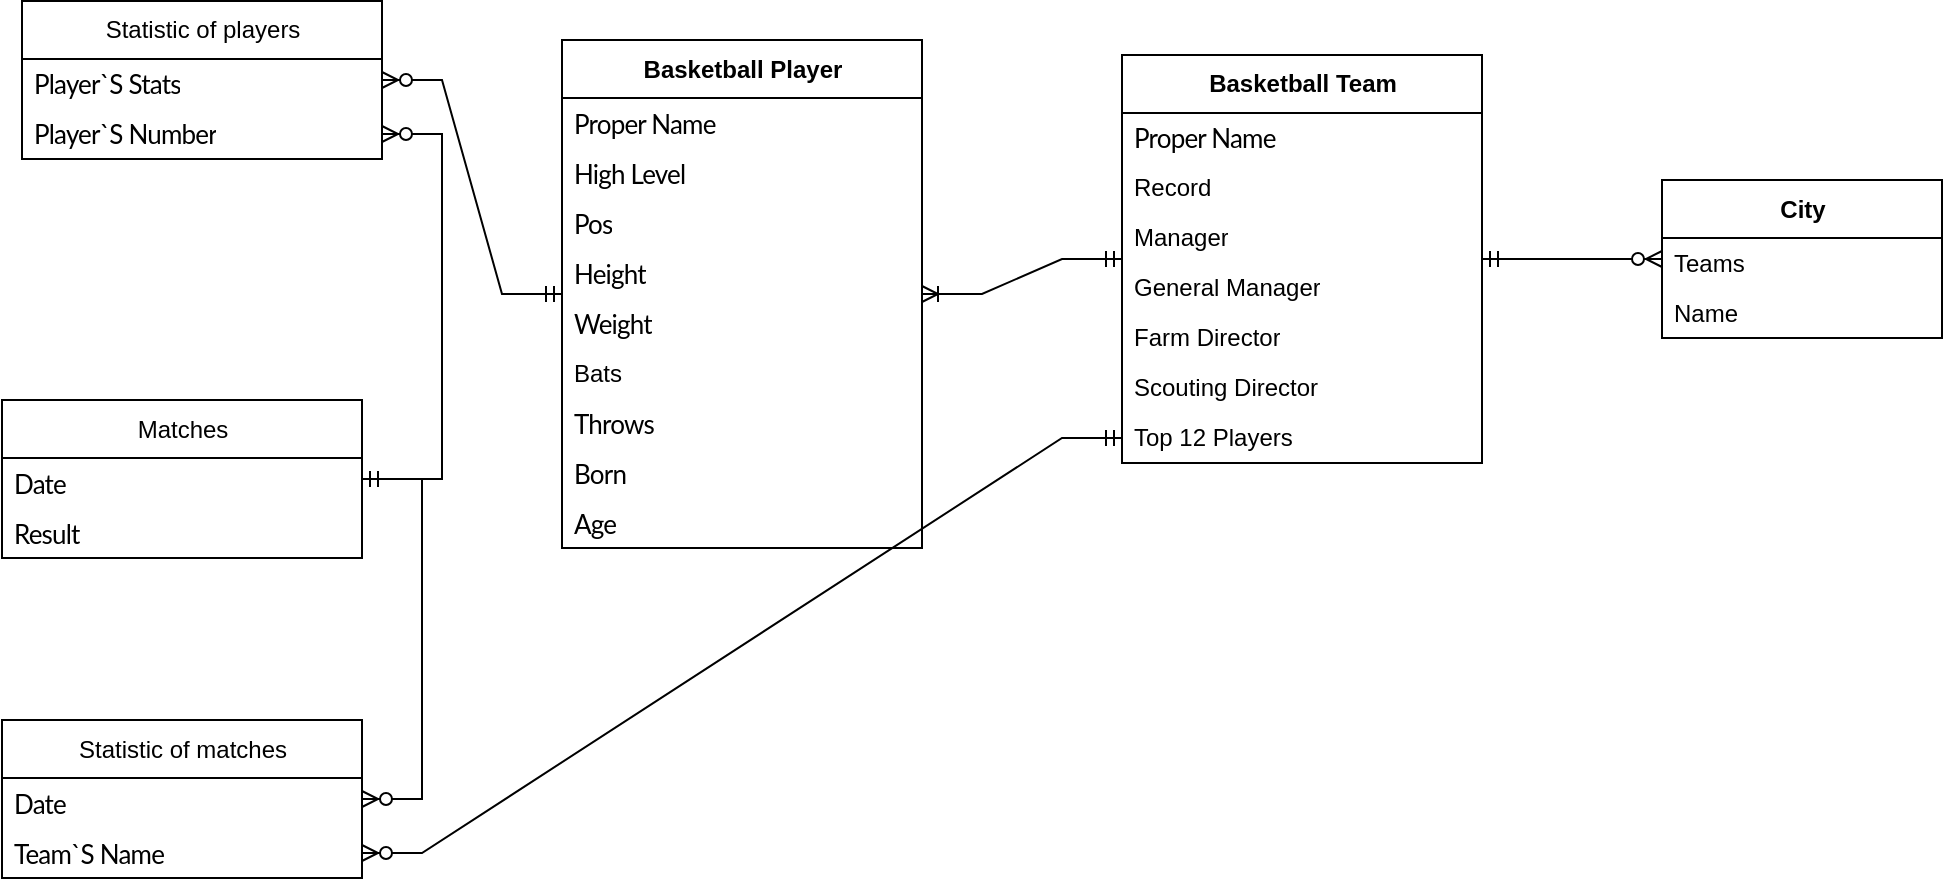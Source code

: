<mxfile version="17.4.6" type="device"><diagram id="Kg3alO2JiFtG-ygVj5f7" name="Page-1"><mxGraphModel dx="2012" dy="658" grid="1" gridSize="10" guides="1" tooltips="1" connect="1" arrows="1" fold="1" page="1" pageScale="1" pageWidth="827" pageHeight="1169" math="0" shadow="0"><root><mxCell id="0"/><mxCell id="1" parent="0"/><mxCell id="pXHwKqjTBpk4UqRzjR2_-15" value="Basketball Player" style="swimlane;fontStyle=1;align=center;verticalAlign=middle;childLayout=stackLayout;horizontal=1;startSize=29;horizontalStack=0;resizeParent=1;resizeParentMax=0;resizeLast=0;collapsible=0;marginBottom=0;html=1;" parent="1" vertex="1"><mxGeometry x="20" y="90" width="180" height="254" as="geometry"/></mxCell><mxCell id="pXHwKqjTBpk4UqRzjR2_-21" value="&lt;span style=&quot;font-family: &amp;#34;lato&amp;#34; , sans-serif ; font-size: 13px ; letter-spacing: -0.4px ; text-align: center ; text-transform: capitalize ; background-color: rgb(255 , 255 , 255)&quot;&gt;Proper Name&lt;/span&gt;" style="text;html=1;strokeColor=none;fillColor=none;align=left;verticalAlign=middle;spacingLeft=4;spacingRight=4;overflow=hidden;rotatable=0;points=[[0,0.5],[1,0.5]];portConstraint=eastwest;" parent="pXHwKqjTBpk4UqRzjR2_-15" vertex="1"><mxGeometry y="29" width="180" height="25" as="geometry"/></mxCell><mxCell id="pXHwKqjTBpk4UqRzjR2_-19" value="&lt;span style=&quot;font-family: &amp;#34;lato&amp;#34; , sans-serif ; letter-spacing: -0.4px ; text-transform: capitalize ; background-color: rgb(255 , 255 , 255)&quot;&gt;&lt;font style=&quot;font-size: 13px&quot;&gt;High Level&lt;/font&gt;&lt;/span&gt;" style="text;html=1;strokeColor=none;fillColor=none;align=left;verticalAlign=middle;spacingLeft=4;spacingRight=4;overflow=hidden;rotatable=0;points=[[0,0.5],[1,0.5]];portConstraint=eastwest;" parent="pXHwKqjTBpk4UqRzjR2_-15" vertex="1"><mxGeometry y="54" width="180" height="25" as="geometry"/></mxCell><mxCell id="pXHwKqjTBpk4UqRzjR2_-20" value="&lt;div style=&quot;text-align: center&quot;&gt;&lt;span style=&quot;font-size: 13px ; letter-spacing: -0.4px ; text-transform: capitalize&quot;&gt;&lt;font face=&quot;lato, sans-serif&quot;&gt;Pos&lt;/font&gt;&lt;/span&gt;&lt;/div&gt;" style="text;html=1;strokeColor=none;fillColor=none;align=left;verticalAlign=middle;spacingLeft=4;spacingRight=4;overflow=hidden;rotatable=0;points=[[0,0.5],[1,0.5]];portConstraint=eastwest;" parent="pXHwKqjTBpk4UqRzjR2_-15" vertex="1"><mxGeometry y="79" width="180" height="25" as="geometry"/></mxCell><mxCell id="pXHwKqjTBpk4UqRzjR2_-18" value="&lt;div style=&quot;text-align: center&quot;&gt;&lt;span style=&quot;font-size: 13px ; letter-spacing: -0.4px ; text-transform: capitalize&quot;&gt;&lt;font face=&quot;lato, sans-serif&quot;&gt;Height&lt;/font&gt;&lt;/span&gt;&lt;/div&gt;" style="text;html=1;strokeColor=none;fillColor=none;align=left;verticalAlign=middle;spacingLeft=4;spacingRight=4;overflow=hidden;rotatable=0;points=[[0,0.5],[1,0.5]];portConstraint=eastwest;" parent="pXHwKqjTBpk4UqRzjR2_-15" vertex="1"><mxGeometry y="104" width="180" height="25" as="geometry"/></mxCell><mxCell id="pXHwKqjTBpk4UqRzjR2_-23" value="&lt;div style=&quot;text-align: center&quot;&gt;&lt;span style=&quot;font-size: 13px ; letter-spacing: -0.4px ; text-transform: capitalize&quot;&gt;&lt;font face=&quot;lato, sans-serif&quot;&gt;Weight&lt;/font&gt;&lt;/span&gt;&lt;/div&gt;" style="text;html=1;strokeColor=none;fillColor=none;align=left;verticalAlign=middle;spacingLeft=4;spacingRight=4;overflow=hidden;rotatable=0;points=[[0,0.5],[1,0.5]];portConstraint=eastwest;" parent="pXHwKqjTBpk4UqRzjR2_-15" vertex="1"><mxGeometry y="129" width="180" height="25" as="geometry"/></mxCell><mxCell id="pXHwKqjTBpk4UqRzjR2_-25" value="&lt;div style=&quot;text-align: center&quot;&gt;&lt;div&gt;&lt;span&gt;Bats&lt;/span&gt;&lt;br&gt;&lt;/div&gt;&lt;/div&gt;" style="text;html=1;strokeColor=none;fillColor=none;align=left;verticalAlign=middle;spacingLeft=4;spacingRight=4;overflow=hidden;rotatable=0;points=[[0,0.5],[1,0.5]];portConstraint=eastwest;" parent="pXHwKqjTBpk4UqRzjR2_-15" vertex="1"><mxGeometry y="154" width="180" height="25" as="geometry"/></mxCell><mxCell id="pXHwKqjTBpk4UqRzjR2_-24" value="&lt;div style=&quot;text-align: center&quot;&gt;&lt;font face=&quot;lato, sans-serif&quot;&gt;&lt;span style=&quot;font-size: 13px ; letter-spacing: -0.4px ; text-transform: capitalize&quot;&gt;Throws&lt;/span&gt;&lt;/font&gt;&lt;br&gt;&lt;/div&gt;" style="text;html=1;strokeColor=none;fillColor=none;align=left;verticalAlign=middle;spacingLeft=4;spacingRight=4;overflow=hidden;rotatable=0;points=[[0,0.5],[1,0.5]];portConstraint=eastwest;" parent="pXHwKqjTBpk4UqRzjR2_-15" vertex="1"><mxGeometry y="179" width="180" height="25" as="geometry"/></mxCell><mxCell id="pXHwKqjTBpk4UqRzjR2_-22" value="&lt;div style=&quot;text-align: center&quot;&gt;&lt;font face=&quot;lato, sans-serif&quot;&gt;&lt;span style=&quot;font-size: 13px ; letter-spacing: -0.4px ; text-transform: capitalize&quot;&gt;Born&lt;/span&gt;&lt;/font&gt;&lt;br&gt;&lt;/div&gt;" style="text;html=1;strokeColor=none;fillColor=none;align=left;verticalAlign=middle;spacingLeft=4;spacingRight=4;overflow=hidden;rotatable=0;points=[[0,0.5],[1,0.5]];portConstraint=eastwest;" parent="pXHwKqjTBpk4UqRzjR2_-15" vertex="1"><mxGeometry y="204" width="180" height="25" as="geometry"/></mxCell><mxCell id="pXHwKqjTBpk4UqRzjR2_-17" value="&lt;div style=&quot;text-align: center&quot;&gt;&lt;font face=&quot;lato, sans-serif&quot;&gt;&lt;span style=&quot;font-size: 13px ; letter-spacing: -0.4px ; text-transform: capitalize&quot;&gt;Age&lt;/span&gt;&lt;/font&gt;&lt;br&gt;&lt;/div&gt;" style="text;html=1;strokeColor=none;fillColor=none;align=left;verticalAlign=middle;spacingLeft=4;spacingRight=4;overflow=hidden;rotatable=0;points=[[0,0.5],[1,0.5]];portConstraint=eastwest;" parent="pXHwKqjTBpk4UqRzjR2_-15" vertex="1"><mxGeometry y="229" width="180" height="25" as="geometry"/></mxCell><mxCell id="pXHwKqjTBpk4UqRzjR2_-29" value="Basketball Team" style="swimlane;fontStyle=1;align=center;verticalAlign=middle;childLayout=stackLayout;horizontal=1;startSize=29;horizontalStack=0;resizeParent=1;resizeParentMax=0;resizeLast=0;collapsible=0;marginBottom=0;html=1;" parent="1" vertex="1"><mxGeometry x="300" y="97.5" width="180" height="204" as="geometry"/></mxCell><mxCell id="pXHwKqjTBpk4UqRzjR2_-30" value="&lt;span style=&quot;font-family: &amp;#34;lato&amp;#34; , sans-serif ; font-size: 13px ; letter-spacing: -0.4px ; text-align: center ; text-transform: capitalize ; background-color: rgb(255 , 255 , 255)&quot;&gt;Proper Name&lt;/span&gt;" style="text;html=1;strokeColor=none;fillColor=none;align=left;verticalAlign=middle;spacingLeft=4;spacingRight=4;overflow=hidden;rotatable=0;points=[[0,0.5],[1,0.5]];portConstraint=eastwest;" parent="pXHwKqjTBpk4UqRzjR2_-29" vertex="1"><mxGeometry y="29" width="180" height="25" as="geometry"/></mxCell><mxCell id="pXHwKqjTBpk4UqRzjR2_-32" value="Record" style="text;html=1;strokeColor=none;fillColor=none;align=left;verticalAlign=middle;spacingLeft=4;spacingRight=4;overflow=hidden;rotatable=0;points=[[0,0.5],[1,0.5]];portConstraint=eastwest;" parent="pXHwKqjTBpk4UqRzjR2_-29" vertex="1"><mxGeometry y="54" width="180" height="25" as="geometry"/></mxCell><mxCell id="pXHwKqjTBpk4UqRzjR2_-33" value="Manager" style="text;html=1;strokeColor=none;fillColor=none;align=left;verticalAlign=middle;spacingLeft=4;spacingRight=4;overflow=hidden;rotatable=0;points=[[0,0.5],[1,0.5]];portConstraint=eastwest;" parent="pXHwKqjTBpk4UqRzjR2_-29" vertex="1"><mxGeometry y="79" width="180" height="25" as="geometry"/></mxCell><mxCell id="pXHwKqjTBpk4UqRzjR2_-34" value="General Manager" style="text;html=1;strokeColor=none;fillColor=none;align=left;verticalAlign=middle;spacingLeft=4;spacingRight=4;overflow=hidden;rotatable=0;points=[[0,0.5],[1,0.5]];portConstraint=eastwest;" parent="pXHwKqjTBpk4UqRzjR2_-29" vertex="1"><mxGeometry y="104" width="180" height="25" as="geometry"/></mxCell><mxCell id="pXHwKqjTBpk4UqRzjR2_-35" value="Farm Director" style="text;html=1;strokeColor=none;fillColor=none;align=left;verticalAlign=middle;spacingLeft=4;spacingRight=4;overflow=hidden;rotatable=0;points=[[0,0.5],[1,0.5]];portConstraint=eastwest;" parent="pXHwKqjTBpk4UqRzjR2_-29" vertex="1"><mxGeometry y="129" width="180" height="25" as="geometry"/></mxCell><mxCell id="pXHwKqjTBpk4UqRzjR2_-36" value="Scouting Director" style="text;html=1;strokeColor=none;fillColor=none;align=left;verticalAlign=middle;spacingLeft=4;spacingRight=4;overflow=hidden;rotatable=0;points=[[0,0.5],[1,0.5]];portConstraint=eastwest;" parent="pXHwKqjTBpk4UqRzjR2_-29" vertex="1"><mxGeometry y="154" width="180" height="25" as="geometry"/></mxCell><mxCell id="pXHwKqjTBpk4UqRzjR2_-37" value="Top 12 Players" style="text;html=1;strokeColor=none;fillColor=none;align=left;verticalAlign=middle;spacingLeft=4;spacingRight=4;overflow=hidden;rotatable=0;points=[[0,0.5],[1,0.5]];portConstraint=eastwest;" parent="pXHwKqjTBpk4UqRzjR2_-29" vertex="1"><mxGeometry y="179" width="180" height="25" as="geometry"/></mxCell><mxCell id="NZu0PfaUWGTX_JWqYU0R-1" value="&lt;span style=&quot;font-weight: 400&quot;&gt;Statistic of players&lt;/span&gt;" style="swimlane;fontStyle=1;align=center;verticalAlign=middle;childLayout=stackLayout;horizontal=1;startSize=29;horizontalStack=0;resizeParent=1;resizeParentMax=0;resizeLast=0;collapsible=0;marginBottom=0;html=1;" parent="1" vertex="1"><mxGeometry x="-250" y="70.5" width="180" height="79" as="geometry"/></mxCell><mxCell id="NZu0PfaUWGTX_JWqYU0R-12" value="&lt;div style=&quot;text-align: center&quot;&gt;&lt;font face=&quot;lato, sans-serif&quot;&gt;&lt;span style=&quot;font-size: 13px ; letter-spacing: -0.4px ; text-transform: capitalize&quot;&gt;Player`s Stats&lt;/span&gt;&lt;/font&gt;&lt;br&gt;&lt;/div&gt;" style="text;html=1;strokeColor=none;fillColor=none;align=left;verticalAlign=middle;spacingLeft=4;spacingRight=4;overflow=hidden;rotatable=0;points=[[0,0.5],[1,0.5]];portConstraint=eastwest;" parent="NZu0PfaUWGTX_JWqYU0R-1" vertex="1"><mxGeometry y="29" width="180" height="25" as="geometry"/></mxCell><mxCell id="NZu0PfaUWGTX_JWqYU0R-11" value="&lt;div style=&quot;text-align: center&quot;&gt;&lt;font face=&quot;lato, sans-serif&quot;&gt;&lt;span style=&quot;font-size: 13px ; letter-spacing: -0.4px ; text-transform: capitalize&quot;&gt;Player`s number&lt;/span&gt;&lt;/font&gt;&lt;br&gt;&lt;/div&gt;" style="text;html=1;strokeColor=none;fillColor=none;align=left;verticalAlign=middle;spacingLeft=4;spacingRight=4;overflow=hidden;rotatable=0;points=[[0,0.5],[1,0.5]];portConstraint=eastwest;" parent="NZu0PfaUWGTX_JWqYU0R-1" vertex="1"><mxGeometry y="54" width="180" height="25" as="geometry"/></mxCell><mxCell id="NZu0PfaUWGTX_JWqYU0R-13" value="&lt;span style=&quot;font-weight: 400&quot;&gt;Statistic of matches&lt;/span&gt;" style="swimlane;fontStyle=1;align=center;verticalAlign=middle;childLayout=stackLayout;horizontal=1;startSize=29;horizontalStack=0;resizeParent=1;resizeParentMax=0;resizeLast=0;collapsible=0;marginBottom=0;html=1;" parent="1" vertex="1"><mxGeometry x="-260" y="430" width="180" height="79" as="geometry"/></mxCell><mxCell id="NZu0PfaUWGTX_JWqYU0R-14" value="&lt;div style=&quot;text-align: center&quot;&gt;&lt;font face=&quot;lato, sans-serif&quot;&gt;&lt;span style=&quot;font-size: 13px ; letter-spacing: -0.4px ; text-transform: capitalize&quot;&gt;Date&lt;/span&gt;&lt;/font&gt;&lt;br&gt;&lt;/div&gt;" style="text;html=1;strokeColor=none;fillColor=none;align=left;verticalAlign=middle;spacingLeft=4;spacingRight=4;overflow=hidden;rotatable=0;points=[[0,0.5],[1,0.5]];portConstraint=eastwest;" parent="NZu0PfaUWGTX_JWqYU0R-13" vertex="1"><mxGeometry y="29" width="180" height="25" as="geometry"/></mxCell><mxCell id="NZu0PfaUWGTX_JWqYU0R-15" value="&lt;div style=&quot;text-align: center&quot;&gt;&lt;font face=&quot;lato, sans-serif&quot;&gt;&lt;span style=&quot;font-size: 13px ; letter-spacing: -0.4px ; text-transform: capitalize&quot;&gt;Team`s name&lt;/span&gt;&lt;/font&gt;&lt;/div&gt;" style="text;html=1;strokeColor=none;fillColor=none;align=left;verticalAlign=middle;spacingLeft=4;spacingRight=4;overflow=hidden;rotatable=0;points=[[0,0.5],[1,0.5]];portConstraint=eastwest;" parent="NZu0PfaUWGTX_JWqYU0R-13" vertex="1"><mxGeometry y="54" width="180" height="25" as="geometry"/></mxCell><mxCell id="NZu0PfaUWGTX_JWqYU0R-16" value="" style="edgeStyle=entityRelationEdgeStyle;fontSize=12;html=1;endArrow=ERzeroToMany;startArrow=ERmandOne;rounded=0;" parent="1" source="NZu0PfaUWGTX_JWqYU0R-17" target="NZu0PfaUWGTX_JWqYU0R-13" edge="1"><mxGeometry width="100" height="100" relative="1" as="geometry"><mxPoint x="20" y="540" as="sourcePoint"/><mxPoint x="120" y="440" as="targetPoint"/></mxGeometry></mxCell><mxCell id="NZu0PfaUWGTX_JWqYU0R-17" value="&lt;span style=&quot;font-weight: 400&quot;&gt;Matches&lt;/span&gt;" style="swimlane;fontStyle=1;align=center;verticalAlign=middle;childLayout=stackLayout;horizontal=1;startSize=29;horizontalStack=0;resizeParent=1;resizeParentMax=0;resizeLast=0;collapsible=0;marginBottom=0;html=1;" parent="1" vertex="1"><mxGeometry x="-260" y="270" width="180" height="79" as="geometry"/></mxCell><mxCell id="NZu0PfaUWGTX_JWqYU0R-18" value="&lt;div style=&quot;text-align: center&quot;&gt;&lt;font face=&quot;lato, sans-serif&quot;&gt;&lt;span style=&quot;font-size: 13px ; letter-spacing: -0.4px ; text-transform: capitalize&quot;&gt;Date&lt;/span&gt;&lt;/font&gt;&lt;br&gt;&lt;/div&gt;" style="text;html=1;strokeColor=none;fillColor=none;align=left;verticalAlign=middle;spacingLeft=4;spacingRight=4;overflow=hidden;rotatable=0;points=[[0,0.5],[1,0.5]];portConstraint=eastwest;" parent="NZu0PfaUWGTX_JWqYU0R-17" vertex="1"><mxGeometry y="29" width="180" height="25" as="geometry"/></mxCell><mxCell id="NZu0PfaUWGTX_JWqYU0R-19" value="&lt;div style=&quot;text-align: center&quot;&gt;&lt;font face=&quot;lato, sans-serif&quot;&gt;&lt;span style=&quot;font-size: 13px ; letter-spacing: -0.4px ; text-transform: capitalize&quot;&gt;Result&lt;/span&gt;&lt;/font&gt;&lt;/div&gt;" style="text;html=1;strokeColor=none;fillColor=none;align=left;verticalAlign=middle;spacingLeft=4;spacingRight=4;overflow=hidden;rotatable=0;points=[[0,0.5],[1,0.5]];portConstraint=eastwest;" parent="NZu0PfaUWGTX_JWqYU0R-17" vertex="1"><mxGeometry y="54" width="180" height="25" as="geometry"/></mxCell><mxCell id="NZu0PfaUWGTX_JWqYU0R-20" value="" style="edgeStyle=entityRelationEdgeStyle;fontSize=12;html=1;endArrow=ERzeroToMany;startArrow=ERmandOne;rounded=0;" parent="1" source="NZu0PfaUWGTX_JWqYU0R-17" target="NZu0PfaUWGTX_JWqYU0R-11" edge="1"><mxGeometry width="100" height="100" relative="1" as="geometry"><mxPoint x="100.0" y="370" as="sourcePoint"/><mxPoint x="-150" y="180" as="targetPoint"/></mxGeometry></mxCell><mxCell id="NZu0PfaUWGTX_JWqYU0R-21" value="" style="edgeStyle=entityRelationEdgeStyle;fontSize=12;html=1;endArrow=ERzeroToMany;startArrow=ERmandOne;rounded=0;" parent="1" source="pXHwKqjTBpk4UqRzjR2_-15" target="NZu0PfaUWGTX_JWqYU0R-1" edge="1"><mxGeometry width="100" height="100" relative="1" as="geometry"><mxPoint x="252.86" y="370" as="sourcePoint"/><mxPoint x="130.0" y="503.316" as="targetPoint"/></mxGeometry></mxCell><mxCell id="NZu0PfaUWGTX_JWqYU0R-22" value="" style="edgeStyle=entityRelationEdgeStyle;fontSize=12;html=1;endArrow=ERoneToMany;startArrow=ERmandOne;rounded=0;" parent="1" source="pXHwKqjTBpk4UqRzjR2_-29" target="pXHwKqjTBpk4UqRzjR2_-15" edge="1"><mxGeometry width="100" height="100" relative="1" as="geometry"><mxPoint x="200" y="530" as="sourcePoint"/><mxPoint x="300" y="430" as="targetPoint"/></mxGeometry></mxCell><mxCell id="NZu0PfaUWGTX_JWqYU0R-23" value="City" style="swimlane;fontStyle=1;align=center;verticalAlign=middle;childLayout=stackLayout;horizontal=1;startSize=29;horizontalStack=0;resizeParent=1;resizeParentMax=0;resizeLast=0;collapsible=0;marginBottom=0;html=1;" parent="1" vertex="1"><mxGeometry x="570" y="160" width="140" height="79" as="geometry"/></mxCell><mxCell id="NZu0PfaUWGTX_JWqYU0R-26" value="Teams" style="text;html=1;strokeColor=none;fillColor=none;align=left;verticalAlign=middle;spacingLeft=4;spacingRight=4;overflow=hidden;rotatable=0;points=[[0,0.5],[1,0.5]];portConstraint=eastwest;" parent="NZu0PfaUWGTX_JWqYU0R-23" vertex="1"><mxGeometry y="29" width="140" height="25" as="geometry"/></mxCell><mxCell id="NZu0PfaUWGTX_JWqYU0R-25" value="Name" style="text;html=1;strokeColor=none;fillColor=none;align=left;verticalAlign=middle;spacingLeft=4;spacingRight=4;overflow=hidden;rotatable=0;points=[[0,0.5],[1,0.5]];portConstraint=eastwest;" parent="NZu0PfaUWGTX_JWqYU0R-23" vertex="1"><mxGeometry y="54" width="140" height="25" as="geometry"/></mxCell><mxCell id="NZu0PfaUWGTX_JWqYU0R-27" value="" style="edgeStyle=entityRelationEdgeStyle;fontSize=12;html=1;endArrow=ERzeroToMany;startArrow=ERmandOne;rounded=0;" parent="1" source="pXHwKqjTBpk4UqRzjR2_-29" target="NZu0PfaUWGTX_JWqYU0R-23" edge="1"><mxGeometry width="100" height="100" relative="1" as="geometry"><mxPoint x="480" y="110" as="sourcePoint"/><mxPoint x="570.0" y="173.466" as="targetPoint"/></mxGeometry></mxCell><mxCell id="iNPBdFQ61HM7G2YmlH5_-2" value="" style="edgeStyle=entityRelationEdgeStyle;fontSize=12;html=1;endArrow=ERzeroToMany;startArrow=ERmandOne;rounded=0;" parent="1" source="pXHwKqjTBpk4UqRzjR2_-37" target="NZu0PfaUWGTX_JWqYU0R-15" edge="1"><mxGeometry width="100" height="100" relative="1" as="geometry"><mxPoint x="300" y="370.0" as="sourcePoint"/><mxPoint x="300" y="530.0" as="targetPoint"/></mxGeometry></mxCell></root></mxGraphModel></diagram></mxfile>
